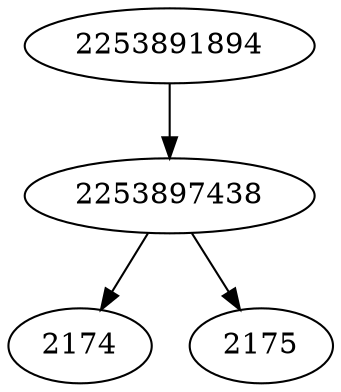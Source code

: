 strict digraph  {
2253891894;
2253897438;
2174;
2175;
2253891894 -> 2253897438;
2253897438 -> 2174;
2253897438 -> 2175;
}
